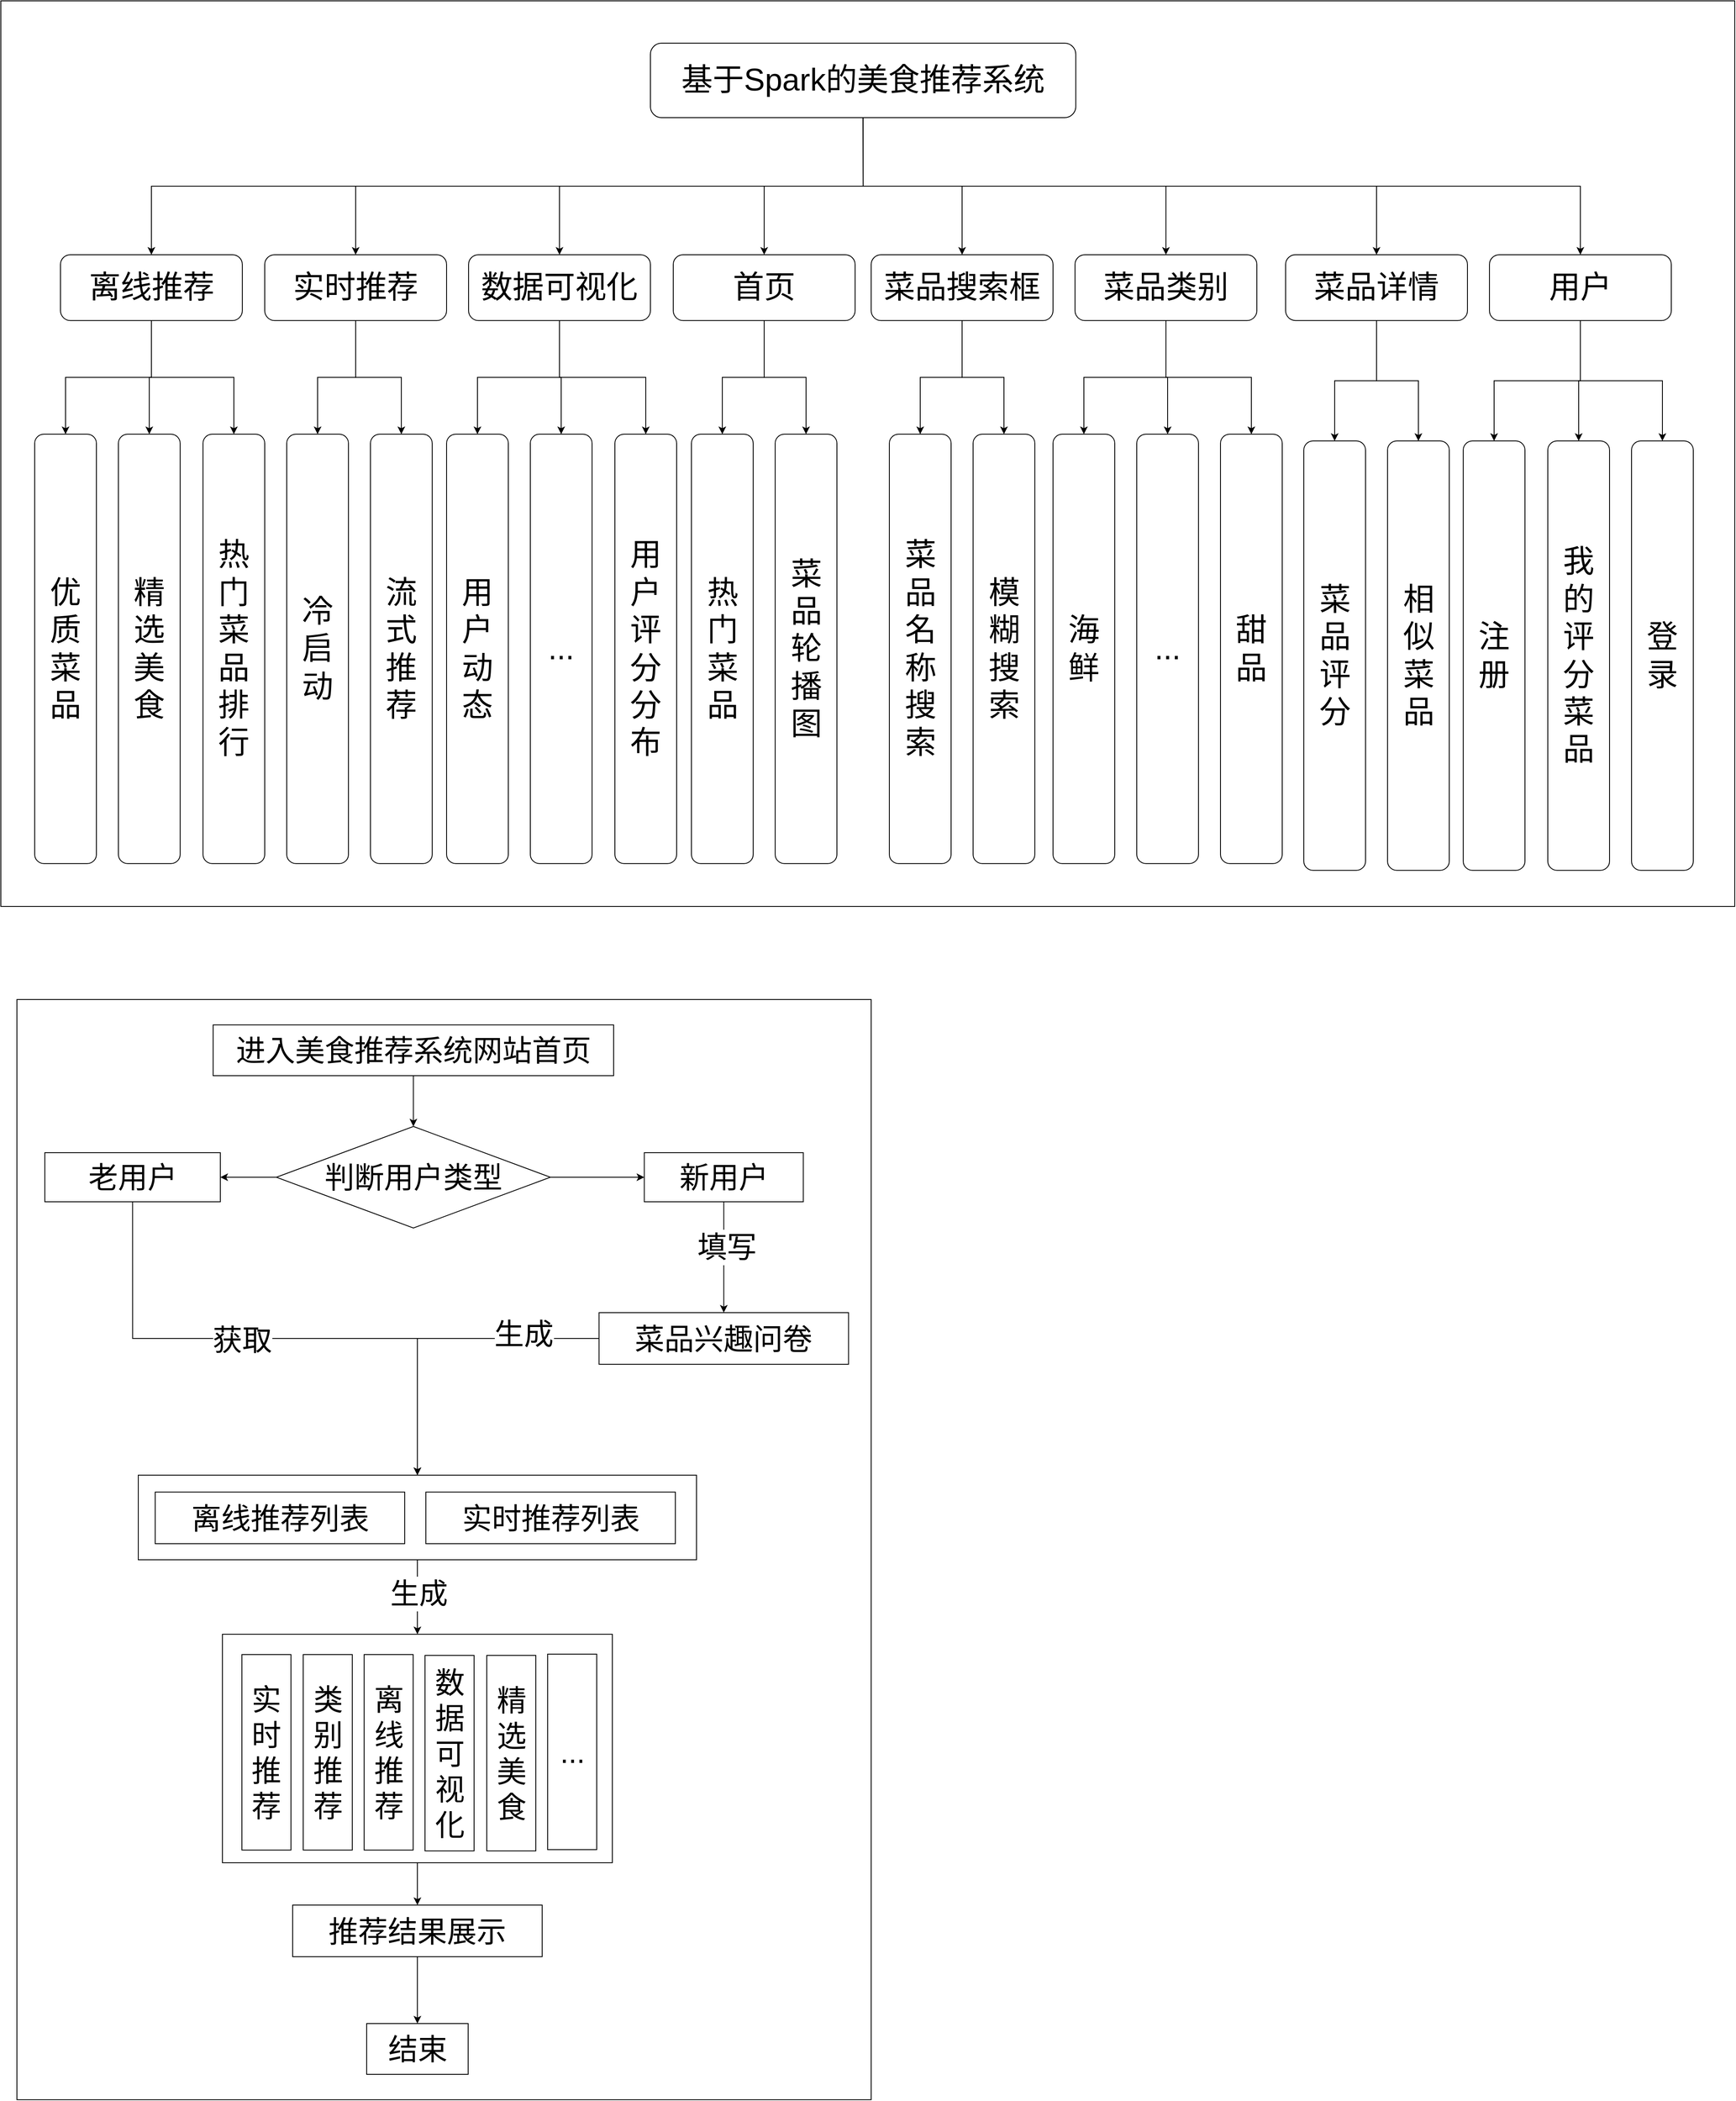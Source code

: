 <mxfile version="22.0.4" type="github">
  <diagram name="第 1 页" id="Mj5Ews41ki1znMXVR-Vp">
    <mxGraphModel dx="10374" dy="3804" grid="1" gridSize="10" guides="1" tooltips="1" connect="1" arrows="1" fold="1" page="1" pageScale="1" pageWidth="827" pageHeight="1169" background="none" math="0" shadow="0">
      <root>
        <mxCell id="0" />
        <mxCell id="1" parent="0" />
        <mxCell id="3_Ne-6MnNChjOuV6__84-88" value="" style="rounded=0;whiteSpace=wrap;html=1;" parent="1" vertex="1">
          <mxGeometry x="-6611" y="-1050" width="1010" height="1300" as="geometry" />
        </mxCell>
        <mxCell id="3_Ne-6MnNChjOuV6__84-82" style="edgeStyle=orthogonalEdgeStyle;rounded=0;orthogonalLoop=1;jettySize=auto;html=1;exitX=0.5;exitY=1;exitDx=0;exitDy=0;fontSize=40;" parent="1" source="3_Ne-6MnNChjOuV6__84-77" target="3_Ne-6MnNChjOuV6__84-26" edge="1">
          <mxGeometry relative="1" as="geometry" />
        </mxCell>
        <mxCell id="3_Ne-6MnNChjOuV6__84-87" value="生成" style="edgeLabel;html=1;align=center;verticalAlign=middle;resizable=0;points=[];fontSize=34;" parent="3_Ne-6MnNChjOuV6__84-82" vertex="1" connectable="0">
          <mxGeometry x="-0.118" y="1" relative="1" as="geometry">
            <mxPoint y="1" as="offset" />
          </mxGeometry>
        </mxCell>
        <mxCell id="3_Ne-6MnNChjOuV6__84-77" value="" style="rounded=0;whiteSpace=wrap;html=1;" parent="1" vertex="1">
          <mxGeometry x="-6467.5" y="-488" width="660" height="100" as="geometry" />
        </mxCell>
        <mxCell id="3_Ne-6MnNChjOuV6__84-83" style="edgeStyle=orthogonalEdgeStyle;rounded=0;orthogonalLoop=1;jettySize=auto;html=1;exitX=0.5;exitY=1;exitDx=0;exitDy=0;fontSize=40;" parent="1" source="3_Ne-6MnNChjOuV6__84-26" target="3_Ne-6MnNChjOuV6__84-31" edge="1">
          <mxGeometry relative="1" as="geometry" />
        </mxCell>
        <mxCell id="3_Ne-6MnNChjOuV6__84-26" value="" style="rounded=0;whiteSpace=wrap;html=1;" parent="1" vertex="1">
          <mxGeometry x="-6368" y="-300" width="461" height="270" as="geometry" />
        </mxCell>
        <mxCell id="2igFnFL0GFjL6AdHKT34-109" value="" style="rounded=0;whiteSpace=wrap;html=1;" parent="1" vertex="1">
          <mxGeometry x="-6630" y="-2230" width="2050" height="1070" as="geometry" />
        </mxCell>
        <mxCell id="2igFnFL0GFjL6AdHKT34-57" style="edgeStyle=orthogonalEdgeStyle;rounded=0;orthogonalLoop=1;jettySize=auto;html=1;exitX=0.5;exitY=1;exitDx=0;exitDy=0;entryX=0.5;entryY=0;entryDx=0;entryDy=0;endArrow=classic;endFill=1;" parent="1" source="2igFnFL0GFjL6AdHKT34-1" target="2igFnFL0GFjL6AdHKT34-7" edge="1">
          <mxGeometry relative="1" as="geometry" />
        </mxCell>
        <mxCell id="2igFnFL0GFjL6AdHKT34-58" style="edgeStyle=orthogonalEdgeStyle;rounded=0;orthogonalLoop=1;jettySize=auto;html=1;exitX=0.5;exitY=1;exitDx=0;exitDy=0;entryX=0.5;entryY=0;entryDx=0;entryDy=0;endArrow=classic;endFill=1;" parent="1" source="2igFnFL0GFjL6AdHKT34-1" target="2igFnFL0GFjL6AdHKT34-3" edge="1">
          <mxGeometry relative="1" as="geometry" />
        </mxCell>
        <mxCell id="2igFnFL0GFjL6AdHKT34-59" style="edgeStyle=orthogonalEdgeStyle;rounded=0;orthogonalLoop=1;jettySize=auto;html=1;exitX=0.5;exitY=1;exitDx=0;exitDy=0;entryX=0.5;entryY=0;entryDx=0;entryDy=0;" parent="1" source="2igFnFL0GFjL6AdHKT34-1" target="2igFnFL0GFjL6AdHKT34-4" edge="1">
          <mxGeometry relative="1" as="geometry" />
        </mxCell>
        <mxCell id="2igFnFL0GFjL6AdHKT34-61" style="edgeStyle=orthogonalEdgeStyle;rounded=0;orthogonalLoop=1;jettySize=auto;html=1;exitX=0.5;exitY=1;exitDx=0;exitDy=0;entryX=0.5;entryY=0;entryDx=0;entryDy=0;" parent="1" source="2igFnFL0GFjL6AdHKT34-1" target="2igFnFL0GFjL6AdHKT34-6" edge="1">
          <mxGeometry relative="1" as="geometry" />
        </mxCell>
        <mxCell id="2igFnFL0GFjL6AdHKT34-84" style="edgeStyle=orthogonalEdgeStyle;rounded=0;orthogonalLoop=1;jettySize=auto;html=1;exitX=0.5;exitY=1;exitDx=0;exitDy=0;entryX=0.5;entryY=0;entryDx=0;entryDy=0;" parent="1" source="2igFnFL0GFjL6AdHKT34-1" target="2igFnFL0GFjL6AdHKT34-83" edge="1">
          <mxGeometry relative="1" as="geometry" />
        </mxCell>
        <mxCell id="2igFnFL0GFjL6AdHKT34-85" style="edgeStyle=orthogonalEdgeStyle;rounded=0;orthogonalLoop=1;jettySize=auto;html=1;exitX=0.5;exitY=1;exitDx=0;exitDy=0;entryX=0.5;entryY=0;entryDx=0;entryDy=0;" parent="1" source="2igFnFL0GFjL6AdHKT34-1" target="2igFnFL0GFjL6AdHKT34-8" edge="1">
          <mxGeometry relative="1" as="geometry" />
        </mxCell>
        <mxCell id="2igFnFL0GFjL6AdHKT34-86" style="edgeStyle=orthogonalEdgeStyle;rounded=0;orthogonalLoop=1;jettySize=auto;html=1;exitX=0.5;exitY=1;exitDx=0;exitDy=0;" parent="1" source="2igFnFL0GFjL6AdHKT34-1" target="2igFnFL0GFjL6AdHKT34-5" edge="1">
          <mxGeometry relative="1" as="geometry" />
        </mxCell>
        <mxCell id="2igFnFL0GFjL6AdHKT34-94" style="edgeStyle=orthogonalEdgeStyle;rounded=0;orthogonalLoop=1;jettySize=auto;html=1;exitX=0.5;exitY=1;exitDx=0;exitDy=0;entryX=0.5;entryY=0;entryDx=0;entryDy=0;" parent="1" source="2igFnFL0GFjL6AdHKT34-1" target="2igFnFL0GFjL6AdHKT34-87" edge="1">
          <mxGeometry relative="1" as="geometry" />
        </mxCell>
        <mxCell id="2igFnFL0GFjL6AdHKT34-1" value="基于Spark的美食推荐系统" style="rounded=1;whiteSpace=wrap;html=1;flipV=1;fontSize=37;aspect=fixed;" parent="1" vertex="1">
          <mxGeometry x="-5862" y="-2180" width="502.92" height="88" as="geometry" />
        </mxCell>
        <mxCell id="2igFnFL0GFjL6AdHKT34-68" style="edgeStyle=orthogonalEdgeStyle;rounded=0;orthogonalLoop=1;jettySize=auto;html=1;exitX=0.5;exitY=1;exitDx=0;exitDy=0;" parent="1" source="2igFnFL0GFjL6AdHKT34-3" target="2igFnFL0GFjL6AdHKT34-51" edge="1">
          <mxGeometry relative="1" as="geometry" />
        </mxCell>
        <mxCell id="2igFnFL0GFjL6AdHKT34-96" style="edgeStyle=orthogonalEdgeStyle;rounded=0;orthogonalLoop=1;jettySize=auto;html=1;exitX=0.5;exitY=1;exitDx=0;exitDy=0;entryX=0.5;entryY=0;entryDx=0;entryDy=0;" parent="1" source="2igFnFL0GFjL6AdHKT34-3" target="2igFnFL0GFjL6AdHKT34-52" edge="1">
          <mxGeometry relative="1" as="geometry" />
        </mxCell>
        <mxCell id="2igFnFL0GFjL6AdHKT34-3" value="首页" style="rounded=1;whiteSpace=wrap;html=1;fontSize=37;flipH=0;flipV=1;aspect=fixed;" parent="1" vertex="1">
          <mxGeometry x="-5835" y="-1930" width="215" height="77.72" as="geometry" />
        </mxCell>
        <mxCell id="2igFnFL0GFjL6AdHKT34-71" style="edgeStyle=orthogonalEdgeStyle;rounded=0;orthogonalLoop=1;jettySize=auto;html=1;exitX=0.5;exitY=1;exitDx=0;exitDy=0;" parent="1" source="2igFnFL0GFjL6AdHKT34-4" target="2igFnFL0GFjL6AdHKT34-19" edge="1">
          <mxGeometry relative="1" as="geometry" />
        </mxCell>
        <mxCell id="2igFnFL0GFjL6AdHKT34-72" style="edgeStyle=orthogonalEdgeStyle;rounded=0;orthogonalLoop=1;jettySize=auto;html=1;exitX=0.5;exitY=1;exitDx=0;exitDy=0;" parent="1" source="2igFnFL0GFjL6AdHKT34-4" target="2igFnFL0GFjL6AdHKT34-18" edge="1">
          <mxGeometry relative="1" as="geometry" />
        </mxCell>
        <mxCell id="2igFnFL0GFjL6AdHKT34-73" style="edgeStyle=orthogonalEdgeStyle;rounded=0;orthogonalLoop=1;jettySize=auto;html=1;exitX=0.5;exitY=1;exitDx=0;exitDy=0;" parent="1" source="2igFnFL0GFjL6AdHKT34-4" target="2igFnFL0GFjL6AdHKT34-17" edge="1">
          <mxGeometry relative="1" as="geometry" />
        </mxCell>
        <mxCell id="2igFnFL0GFjL6AdHKT34-4" value="离线推荐" style="rounded=1;whiteSpace=wrap;html=1;fontSize=37;flipH=0;flipV=1;aspect=fixed;" parent="1" vertex="1">
          <mxGeometry x="-6559.5" y="-1930" width="215" height="77.72" as="geometry" />
        </mxCell>
        <mxCell id="2igFnFL0GFjL6AdHKT34-74" style="edgeStyle=orthogonalEdgeStyle;rounded=0;orthogonalLoop=1;jettySize=auto;html=1;exitX=0.5;exitY=1;exitDx=0;exitDy=0;entryX=0.5;entryY=0;entryDx=0;entryDy=0;" parent="1" source="2igFnFL0GFjL6AdHKT34-5" target="2igFnFL0GFjL6AdHKT34-41" edge="1">
          <mxGeometry relative="1" as="geometry" />
        </mxCell>
        <mxCell id="2igFnFL0GFjL6AdHKT34-76" style="edgeStyle=orthogonalEdgeStyle;rounded=0;orthogonalLoop=1;jettySize=auto;html=1;exitX=0.5;exitY=1;exitDx=0;exitDy=0;entryX=0.5;entryY=0;entryDx=0;entryDy=0;" parent="1" source="2igFnFL0GFjL6AdHKT34-5" target="2igFnFL0GFjL6AdHKT34-49" edge="1">
          <mxGeometry relative="1" as="geometry" />
        </mxCell>
        <mxCell id="2igFnFL0GFjL6AdHKT34-77" style="edgeStyle=orthogonalEdgeStyle;rounded=0;orthogonalLoop=1;jettySize=auto;html=1;exitX=0.5;exitY=1;exitDx=0;exitDy=0;entryX=0.5;entryY=0;entryDx=0;entryDy=0;" parent="1" source="2igFnFL0GFjL6AdHKT34-5" target="2igFnFL0GFjL6AdHKT34-54" edge="1">
          <mxGeometry relative="1" as="geometry" />
        </mxCell>
        <mxCell id="2igFnFL0GFjL6AdHKT34-5" value="菜品类别" style="rounded=1;whiteSpace=wrap;html=1;fontSize=37;flipH=0;flipV=1;aspect=fixed;" parent="1" vertex="1">
          <mxGeometry x="-5360" y="-1930" width="215" height="77.72" as="geometry" />
        </mxCell>
        <mxCell id="2igFnFL0GFjL6AdHKT34-99" style="edgeStyle=orthogonalEdgeStyle;rounded=0;orthogonalLoop=1;jettySize=auto;html=1;exitX=0.5;exitY=1;exitDx=0;exitDy=0;entryX=0.5;entryY=0;entryDx=0;entryDy=0;" parent="1" source="2igFnFL0GFjL6AdHKT34-6" target="2igFnFL0GFjL6AdHKT34-97" edge="1">
          <mxGeometry relative="1" as="geometry" />
        </mxCell>
        <mxCell id="2igFnFL0GFjL6AdHKT34-100" style="edgeStyle=orthogonalEdgeStyle;rounded=0;orthogonalLoop=1;jettySize=auto;html=1;exitX=0.5;exitY=1;exitDx=0;exitDy=0;" parent="1" source="2igFnFL0GFjL6AdHKT34-6" target="2igFnFL0GFjL6AdHKT34-98" edge="1">
          <mxGeometry relative="1" as="geometry" />
        </mxCell>
        <mxCell id="2igFnFL0GFjL6AdHKT34-6" value="实时推荐" style="rounded=1;whiteSpace=wrap;html=1;fontSize=37;flipH=0;flipV=1;aspect=fixed;" parent="1" vertex="1">
          <mxGeometry x="-6318" y="-1930" width="215" height="77.72" as="geometry" />
        </mxCell>
        <mxCell id="2igFnFL0GFjL6AdHKT34-64" style="edgeStyle=orthogonalEdgeStyle;rounded=0;orthogonalLoop=1;jettySize=auto;html=1;exitX=0.5;exitY=1;exitDx=0;exitDy=0;entryX=0.5;entryY=0;entryDx=0;entryDy=0;" parent="1" source="2igFnFL0GFjL6AdHKT34-7" target="2igFnFL0GFjL6AdHKT34-14" edge="1">
          <mxGeometry relative="1" as="geometry" />
        </mxCell>
        <mxCell id="2igFnFL0GFjL6AdHKT34-65" style="edgeStyle=orthogonalEdgeStyle;rounded=0;orthogonalLoop=1;jettySize=auto;html=1;exitX=0.5;exitY=1;exitDx=0;exitDy=0;entryX=0.5;entryY=0;entryDx=0;entryDy=0;" parent="1" source="2igFnFL0GFjL6AdHKT34-7" target="2igFnFL0GFjL6AdHKT34-34" edge="1">
          <mxGeometry relative="1" as="geometry" />
        </mxCell>
        <mxCell id="2igFnFL0GFjL6AdHKT34-66" style="edgeStyle=orthogonalEdgeStyle;rounded=0;orthogonalLoop=1;jettySize=auto;html=1;exitX=0.5;exitY=1;exitDx=0;exitDy=0;entryX=0.5;entryY=0;entryDx=0;entryDy=0;" parent="1" source="2igFnFL0GFjL6AdHKT34-7" target="2igFnFL0GFjL6AdHKT34-56" edge="1">
          <mxGeometry relative="1" as="geometry" />
        </mxCell>
        <mxCell id="2igFnFL0GFjL6AdHKT34-7" value="数据可视化" style="rounded=1;whiteSpace=wrap;html=1;fontSize=37;flipH=0;flipV=1;aspect=fixed;" parent="1" vertex="1">
          <mxGeometry x="-6077" y="-1930" width="215" height="77.72" as="geometry" />
        </mxCell>
        <mxCell id="2igFnFL0GFjL6AdHKT34-79" style="edgeStyle=orthogonalEdgeStyle;rounded=0;orthogonalLoop=1;jettySize=auto;html=1;exitX=0.5;exitY=1;exitDx=0;exitDy=0;" parent="1" source="2igFnFL0GFjL6AdHKT34-8" target="2igFnFL0GFjL6AdHKT34-45" edge="1">
          <mxGeometry relative="1" as="geometry" />
        </mxCell>
        <mxCell id="2igFnFL0GFjL6AdHKT34-81" style="edgeStyle=orthogonalEdgeStyle;rounded=0;orthogonalLoop=1;jettySize=auto;html=1;exitX=0.5;exitY=1;exitDx=0;exitDy=0;entryX=0.5;entryY=0;entryDx=0;entryDy=0;" parent="1" source="2igFnFL0GFjL6AdHKT34-8" target="2igFnFL0GFjL6AdHKT34-33" edge="1">
          <mxGeometry relative="1" as="geometry" />
        </mxCell>
        <mxCell id="2igFnFL0GFjL6AdHKT34-82" style="edgeStyle=orthogonalEdgeStyle;rounded=0;orthogonalLoop=1;jettySize=auto;html=1;exitX=0.5;exitY=1;exitDx=0;exitDy=0;entryX=0.5;entryY=0;entryDx=0;entryDy=0;" parent="1" source="2igFnFL0GFjL6AdHKT34-8" target="2igFnFL0GFjL6AdHKT34-44" edge="1">
          <mxGeometry relative="1" as="geometry" />
        </mxCell>
        <mxCell id="2igFnFL0GFjL6AdHKT34-8" value="用户" style="rounded=1;whiteSpace=wrap;html=1;fontSize=37;flipH=0;flipV=1;aspect=fixed;" parent="1" vertex="1">
          <mxGeometry x="-4870" y="-1930" width="215" height="77.72" as="geometry" />
        </mxCell>
        <mxCell id="2igFnFL0GFjL6AdHKT34-14" value="用户动态" style="rounded=1;whiteSpace=wrap;html=1;fontSize=37;flipH=1;flipV=0;aspect=fixed;" parent="1" vertex="1">
          <mxGeometry x="-6103" y="-1718" width="73" height="507.4" as="geometry" />
        </mxCell>
        <mxCell id="2igFnFL0GFjL6AdHKT34-17" value="热门菜品排行" style="rounded=1;whiteSpace=wrap;html=1;fontSize=37;flipH=1;flipV=0;aspect=fixed;" parent="1" vertex="1">
          <mxGeometry x="-6391" y="-1718" width="73" height="507.4" as="geometry" />
        </mxCell>
        <mxCell id="2igFnFL0GFjL6AdHKT34-18" value="精选美食" style="rounded=1;whiteSpace=wrap;html=1;fontSize=37;flipH=1;flipV=0;aspect=fixed;" parent="1" vertex="1">
          <mxGeometry x="-6491" y="-1718" width="73" height="507.4" as="geometry" />
        </mxCell>
        <mxCell id="2igFnFL0GFjL6AdHKT34-19" value="优质菜品" style="rounded=1;whiteSpace=wrap;html=1;fontSize=37;flipH=1;flipV=0;aspect=fixed;" parent="1" vertex="1">
          <mxGeometry x="-6590" y="-1718" width="73" height="507.4" as="geometry" />
        </mxCell>
        <mxCell id="2igFnFL0GFjL6AdHKT34-33" value="我的评分菜品" style="rounded=1;whiteSpace=wrap;html=1;fontSize=37;flipH=1;flipV=0;aspect=fixed;" parent="1" vertex="1">
          <mxGeometry x="-4801" y="-1710" width="73" height="507.4" as="geometry" />
        </mxCell>
        <mxCell id="2igFnFL0GFjL6AdHKT34-34" value="..." style="rounded=1;whiteSpace=wrap;html=1;fontSize=37;flipH=1;flipV=0;aspect=fixed;" parent="1" vertex="1">
          <mxGeometry x="-6004" y="-1718" width="73" height="507.4" as="geometry" />
        </mxCell>
        <mxCell id="2igFnFL0GFjL6AdHKT34-41" value="海鲜" style="rounded=1;whiteSpace=wrap;html=1;fontSize=37;flipH=1;flipV=0;aspect=fixed;" parent="1" vertex="1">
          <mxGeometry x="-5386" y="-1718" width="73" height="507.4" as="geometry" />
        </mxCell>
        <mxCell id="2igFnFL0GFjL6AdHKT34-44" value="登录" style="rounded=1;whiteSpace=wrap;html=1;fontSize=37;flipH=1;flipV=0;aspect=fixed;" parent="1" vertex="1">
          <mxGeometry x="-4702" y="-1710" width="73" height="507.4" as="geometry" />
        </mxCell>
        <mxCell id="2igFnFL0GFjL6AdHKT34-45" value="注册" style="rounded=1;whiteSpace=wrap;html=1;fontSize=37;flipH=1;flipV=0;aspect=fixed;" parent="1" vertex="1">
          <mxGeometry x="-4901" y="-1710" width="73" height="507.4" as="geometry" />
        </mxCell>
        <mxCell id="2igFnFL0GFjL6AdHKT34-49" value="..." style="rounded=1;whiteSpace=wrap;html=1;fontSize=37;flipH=1;flipV=0;aspect=fixed;" parent="1" vertex="1">
          <mxGeometry x="-5287" y="-1718" width="73" height="507.4" as="geometry" />
        </mxCell>
        <mxCell id="2igFnFL0GFjL6AdHKT34-51" value="热门菜品" style="rounded=1;whiteSpace=wrap;html=1;fontSize=37;flipH=1;flipV=0;aspect=fixed;" parent="1" vertex="1">
          <mxGeometry x="-5813.5" y="-1718" width="73" height="507.4" as="geometry" />
        </mxCell>
        <mxCell id="2igFnFL0GFjL6AdHKT34-52" value="菜品轮播图" style="rounded=1;whiteSpace=wrap;html=1;fontSize=37;flipH=1;flipV=0;aspect=fixed;" parent="1" vertex="1">
          <mxGeometry x="-5714.5" y="-1718" width="73" height="507.4" as="geometry" />
        </mxCell>
        <mxCell id="2igFnFL0GFjL6AdHKT34-54" value="甜品" style="rounded=1;whiteSpace=wrap;html=1;fontSize=37;flipH=1;flipV=0;aspect=fixed;" parent="1" vertex="1">
          <mxGeometry x="-5188" y="-1718" width="73" height="507.4" as="geometry" />
        </mxCell>
        <mxCell id="2igFnFL0GFjL6AdHKT34-56" value="用户评分分布" style="rounded=1;whiteSpace=wrap;html=1;fontSize=37;flipH=1;flipV=0;aspect=fixed;" parent="1" vertex="1">
          <mxGeometry x="-5904" y="-1718" width="73" height="507.4" as="geometry" />
        </mxCell>
        <mxCell id="2igFnFL0GFjL6AdHKT34-104" style="edgeStyle=orthogonalEdgeStyle;rounded=0;orthogonalLoop=1;jettySize=auto;html=1;exitX=0.5;exitY=1;exitDx=0;exitDy=0;entryX=0.5;entryY=0;entryDx=0;entryDy=0;" parent="1" source="2igFnFL0GFjL6AdHKT34-83" target="2igFnFL0GFjL6AdHKT34-102" edge="1">
          <mxGeometry relative="1" as="geometry" />
        </mxCell>
        <mxCell id="2igFnFL0GFjL6AdHKT34-107" style="edgeStyle=orthogonalEdgeStyle;rounded=0;orthogonalLoop=1;jettySize=auto;html=1;exitX=0.5;exitY=1;exitDx=0;exitDy=0;entryX=0.5;entryY=0;entryDx=0;entryDy=0;" parent="1" source="2igFnFL0GFjL6AdHKT34-83" target="2igFnFL0GFjL6AdHKT34-103" edge="1">
          <mxGeometry relative="1" as="geometry" />
        </mxCell>
        <mxCell id="2igFnFL0GFjL6AdHKT34-83" value="菜品搜索框" style="rounded=1;whiteSpace=wrap;html=1;fontSize=37;flipH=0;flipV=1;aspect=fixed;" parent="1" vertex="1">
          <mxGeometry x="-5601" y="-1930" width="215" height="77.72" as="geometry" />
        </mxCell>
        <mxCell id="2igFnFL0GFjL6AdHKT34-90" style="edgeStyle=orthogonalEdgeStyle;rounded=0;orthogonalLoop=1;jettySize=auto;html=1;exitX=0.5;exitY=1;exitDx=0;exitDy=0;entryX=0.5;entryY=0;entryDx=0;entryDy=0;" parent="1" source="2igFnFL0GFjL6AdHKT34-87" target="2igFnFL0GFjL6AdHKT34-88" edge="1">
          <mxGeometry relative="1" as="geometry" />
        </mxCell>
        <mxCell id="2igFnFL0GFjL6AdHKT34-91" style="edgeStyle=orthogonalEdgeStyle;rounded=0;orthogonalLoop=1;jettySize=auto;html=1;exitX=0.5;exitY=1;exitDx=0;exitDy=0;" parent="1" source="2igFnFL0GFjL6AdHKT34-87" target="2igFnFL0GFjL6AdHKT34-89" edge="1">
          <mxGeometry relative="1" as="geometry" />
        </mxCell>
        <mxCell id="2igFnFL0GFjL6AdHKT34-87" value="菜品详情" style="rounded=1;whiteSpace=wrap;html=1;fontSize=37;flipH=0;flipV=1;aspect=fixed;" parent="1" vertex="1">
          <mxGeometry x="-5111" y="-1930" width="215" height="77.72" as="geometry" />
        </mxCell>
        <mxCell id="2igFnFL0GFjL6AdHKT34-88" value="菜品评分" style="rounded=1;whiteSpace=wrap;html=1;fontSize=37;flipH=1;flipV=0;aspect=fixed;" parent="1" vertex="1">
          <mxGeometry x="-5089.5" y="-1710" width="73" height="507.4" as="geometry" />
        </mxCell>
        <mxCell id="2igFnFL0GFjL6AdHKT34-89" value="相似菜品" style="rounded=1;whiteSpace=wrap;html=1;fontSize=37;flipH=1;flipV=0;aspect=fixed;" parent="1" vertex="1">
          <mxGeometry x="-4990.5" y="-1710" width="73" height="507.4" as="geometry" />
        </mxCell>
        <mxCell id="2igFnFL0GFjL6AdHKT34-97" value="冷启动" style="rounded=1;whiteSpace=wrap;html=1;fontSize=37;flipH=1;flipV=0;aspect=fixed;" parent="1" vertex="1">
          <mxGeometry x="-6292" y="-1718" width="73" height="507.4" as="geometry" />
        </mxCell>
        <mxCell id="2igFnFL0GFjL6AdHKT34-98" value="流式推荐" style="rounded=1;whiteSpace=wrap;html=1;fontSize=37;flipH=1;flipV=0;aspect=fixed;" parent="1" vertex="1">
          <mxGeometry x="-6193" y="-1718" width="73" height="507.4" as="geometry" />
        </mxCell>
        <mxCell id="2igFnFL0GFjL6AdHKT34-102" value="菜品名称搜索" style="rounded=1;whiteSpace=wrap;html=1;fontSize=37;flipH=1;flipV=0;aspect=fixed;" parent="1" vertex="1">
          <mxGeometry x="-5579.5" y="-1718" width="73" height="507.4" as="geometry" />
        </mxCell>
        <mxCell id="2igFnFL0GFjL6AdHKT34-103" value="模糊搜索" style="rounded=1;whiteSpace=wrap;html=1;fontSize=37;flipH=1;flipV=0;aspect=fixed;" parent="1" vertex="1">
          <mxGeometry x="-5480.5" y="-1718" width="73" height="507.4" as="geometry" />
        </mxCell>
        <mxCell id="3_Ne-6MnNChjOuV6__84-13" style="edgeStyle=orthogonalEdgeStyle;rounded=0;orthogonalLoop=1;jettySize=auto;html=1;exitX=0.5;exitY=1;exitDx=0;exitDy=0;entryX=0.5;entryY=0;entryDx=0;entryDy=0;fontSize=40;" parent="1" source="3_Ne-6MnNChjOuV6__84-1" target="3_Ne-6MnNChjOuV6__84-2" edge="1">
          <mxGeometry relative="1" as="geometry" />
        </mxCell>
        <mxCell id="3_Ne-6MnNChjOuV6__84-1" value="&lt;font style=&quot;font-size: 35px;&quot;&gt;进入美食推荐系统网站首页&lt;/font&gt;" style="rounded=0;whiteSpace=wrap;html=1;fontSize=35;" parent="1" vertex="1">
          <mxGeometry x="-6379" y="-1020" width="473.5" height="60" as="geometry" />
        </mxCell>
        <mxCell id="3_Ne-6MnNChjOuV6__84-14" style="edgeStyle=orthogonalEdgeStyle;rounded=0;orthogonalLoop=1;jettySize=auto;html=1;exitX=1;exitY=0.5;exitDx=0;exitDy=0;entryX=0;entryY=0.5;entryDx=0;entryDy=0;fontSize=40;" parent="1" source="3_Ne-6MnNChjOuV6__84-2" target="3_Ne-6MnNChjOuV6__84-4" edge="1">
          <mxGeometry relative="1" as="geometry" />
        </mxCell>
        <mxCell id="3_Ne-6MnNChjOuV6__84-15" style="edgeStyle=orthogonalEdgeStyle;rounded=0;orthogonalLoop=1;jettySize=auto;html=1;exitX=0;exitY=0.5;exitDx=0;exitDy=0;entryX=1;entryY=0.5;entryDx=0;entryDy=0;fontSize=40;" parent="1" source="3_Ne-6MnNChjOuV6__84-2" target="3_Ne-6MnNChjOuV6__84-3" edge="1">
          <mxGeometry relative="1" as="geometry" />
        </mxCell>
        <mxCell id="3_Ne-6MnNChjOuV6__84-2" value="判断用户类型" style="rhombus;whiteSpace=wrap;html=1;fontSize=35;" parent="1" vertex="1">
          <mxGeometry x="-6304.25" y="-900" width="324" height="120" as="geometry" />
        </mxCell>
        <mxCell id="3_Ne-6MnNChjOuV6__84-79" style="edgeStyle=orthogonalEdgeStyle;rounded=0;orthogonalLoop=1;jettySize=auto;html=1;exitX=0.5;exitY=1;exitDx=0;exitDy=0;entryX=0.5;entryY=0;entryDx=0;entryDy=0;fontSize=40;" parent="1" source="3_Ne-6MnNChjOuV6__84-3" target="3_Ne-6MnNChjOuV6__84-77" edge="1">
          <mxGeometry relative="1" as="geometry" />
        </mxCell>
        <mxCell id="3_Ne-6MnNChjOuV6__84-80" value="获取" style="edgeLabel;html=1;align=center;verticalAlign=middle;resizable=0;points=[];fontSize=35;" parent="3_Ne-6MnNChjOuV6__84-79" vertex="1" connectable="0">
          <mxGeometry x="-0.121" y="-1" relative="1" as="geometry">
            <mxPoint as="offset" />
          </mxGeometry>
        </mxCell>
        <mxCell id="3_Ne-6MnNChjOuV6__84-3" value="老用户" style="rounded=0;whiteSpace=wrap;html=1;fontSize=35;" parent="1" vertex="1">
          <mxGeometry x="-6578" y="-869" width="207.5" height="58" as="geometry" />
        </mxCell>
        <mxCell id="3_Ne-6MnNChjOuV6__84-44" style="edgeStyle=orthogonalEdgeStyle;rounded=0;orthogonalLoop=1;jettySize=auto;html=1;exitX=0.5;exitY=1;exitDx=0;exitDy=0;entryX=0.5;entryY=0;entryDx=0;entryDy=0;fontSize=40;" parent="1" source="3_Ne-6MnNChjOuV6__84-4" target="3_Ne-6MnNChjOuV6__84-11" edge="1">
          <mxGeometry relative="1" as="geometry" />
        </mxCell>
        <mxCell id="3_Ne-6MnNChjOuV6__84-55" value="&lt;font style=&quot;font-size: 35px;&quot;&gt;填写&lt;/font&gt;" style="edgeLabel;html=1;align=center;verticalAlign=middle;resizable=0;points=[];fontSize=35;" parent="3_Ne-6MnNChjOuV6__84-44" vertex="1" connectable="0">
          <mxGeometry x="-0.194" y="3" relative="1" as="geometry">
            <mxPoint as="offset" />
          </mxGeometry>
        </mxCell>
        <mxCell id="3_Ne-6MnNChjOuV6__84-4" value="新用户" style="rounded=0;whiteSpace=wrap;html=1;fontSize=35;" parent="1" vertex="1">
          <mxGeometry x="-5869.25" y="-869" width="188" height="58" as="geometry" />
        </mxCell>
        <mxCell id="3_Ne-6MnNChjOuV6__84-5" value="离线推荐列表" style="rounded=0;whiteSpace=wrap;html=1;fontSize=35;" parent="1" vertex="1">
          <mxGeometry x="-6447.5" y="-468" width="295" height="61" as="geometry" />
        </mxCell>
        <mxCell id="3_Ne-6MnNChjOuV6__84-6" value="实时推荐列表" style="rounded=0;whiteSpace=wrap;html=1;fontSize=35;" parent="1" vertex="1">
          <mxGeometry x="-6127.5" y="-468" width="295" height="61" as="geometry" />
        </mxCell>
        <mxCell id="3_Ne-6MnNChjOuV6__84-7" value="实时推荐" style="rounded=0;whiteSpace=wrap;html=1;fontSize=35;flipH=1;flipV=1;" parent="1" vertex="1">
          <mxGeometry x="-6345" y="-276" width="58" height="231" as="geometry" />
        </mxCell>
        <mxCell id="3_Ne-6MnNChjOuV6__84-8" value="离线推荐" style="rounded=0;whiteSpace=wrap;html=1;fontSize=35;flipH=1;flipV=1;" parent="1" vertex="1">
          <mxGeometry x="-6200.5" y="-276" width="58" height="231" as="geometry" />
        </mxCell>
        <mxCell id="3_Ne-6MnNChjOuV6__84-9" value="类别推荐" style="rounded=0;whiteSpace=wrap;html=1;fontSize=35;flipH=1;flipV=1;" parent="1" vertex="1">
          <mxGeometry x="-6272.5" y="-276" width="58" height="231" as="geometry" />
        </mxCell>
        <mxCell id="3_Ne-6MnNChjOuV6__84-10" value="数据可视化" style="rounded=0;whiteSpace=wrap;html=1;fontSize=35;flipH=1;flipV=1;" parent="1" vertex="1">
          <mxGeometry x="-6128.5" y="-275" width="58" height="231" as="geometry" />
        </mxCell>
        <mxCell id="3_Ne-6MnNChjOuV6__84-78" style="edgeStyle=orthogonalEdgeStyle;rounded=0;orthogonalLoop=1;jettySize=auto;html=1;exitX=0;exitY=0.5;exitDx=0;exitDy=0;entryX=0.5;entryY=0;entryDx=0;entryDy=0;fontSize=40;" parent="1" source="3_Ne-6MnNChjOuV6__84-11" target="3_Ne-6MnNChjOuV6__84-77" edge="1">
          <mxGeometry relative="1" as="geometry" />
        </mxCell>
        <mxCell id="3_Ne-6MnNChjOuV6__84-81" value="生成" style="edgeLabel;html=1;align=center;verticalAlign=middle;resizable=0;points=[];fontSize=35;" parent="3_Ne-6MnNChjOuV6__84-78" vertex="1" connectable="0">
          <mxGeometry x="-0.524" y="-6" relative="1" as="geometry">
            <mxPoint as="offset" />
          </mxGeometry>
        </mxCell>
        <mxCell id="3_Ne-6MnNChjOuV6__84-11" value="菜品兴趣问卷" style="rounded=0;whiteSpace=wrap;html=1;fontSize=35;" parent="1" vertex="1">
          <mxGeometry x="-5922.75" y="-680" width="295" height="61" as="geometry" />
        </mxCell>
        <mxCell id="3_Ne-6MnNChjOuV6__84-86" style="edgeStyle=orthogonalEdgeStyle;rounded=0;orthogonalLoop=1;jettySize=auto;html=1;exitX=0.5;exitY=1;exitDx=0;exitDy=0;fontSize=40;" parent="1" source="3_Ne-6MnNChjOuV6__84-31" target="3_Ne-6MnNChjOuV6__84-32" edge="1">
          <mxGeometry relative="1" as="geometry" />
        </mxCell>
        <mxCell id="3_Ne-6MnNChjOuV6__84-31" value="推荐结果展示" style="rounded=0;whiteSpace=wrap;html=1;fontSize=35;" parent="1" vertex="1">
          <mxGeometry x="-6285" y="20" width="295" height="61" as="geometry" />
        </mxCell>
        <mxCell id="3_Ne-6MnNChjOuV6__84-32" value="结束" style="rounded=0;whiteSpace=wrap;html=1;fontSize=35;" parent="1" vertex="1">
          <mxGeometry x="-6197.5" y="160" width="120" height="60" as="geometry" />
        </mxCell>
        <mxCell id="3_Ne-6MnNChjOuV6__84-53" value="精选美食" style="rounded=0;whiteSpace=wrap;html=1;fontSize=35;flipH=1;flipV=1;" parent="1" vertex="1">
          <mxGeometry x="-6055.5" y="-275" width="58" height="231" as="geometry" />
        </mxCell>
        <mxCell id="3_Ne-6MnNChjOuV6__84-54" value="..." style="rounded=0;whiteSpace=wrap;html=1;fontSize=35;flipH=1;flipV=1;" parent="1" vertex="1">
          <mxGeometry x="-5983.5" y="-276.5" width="58" height="231" as="geometry" />
        </mxCell>
      </root>
    </mxGraphModel>
  </diagram>
</mxfile>

